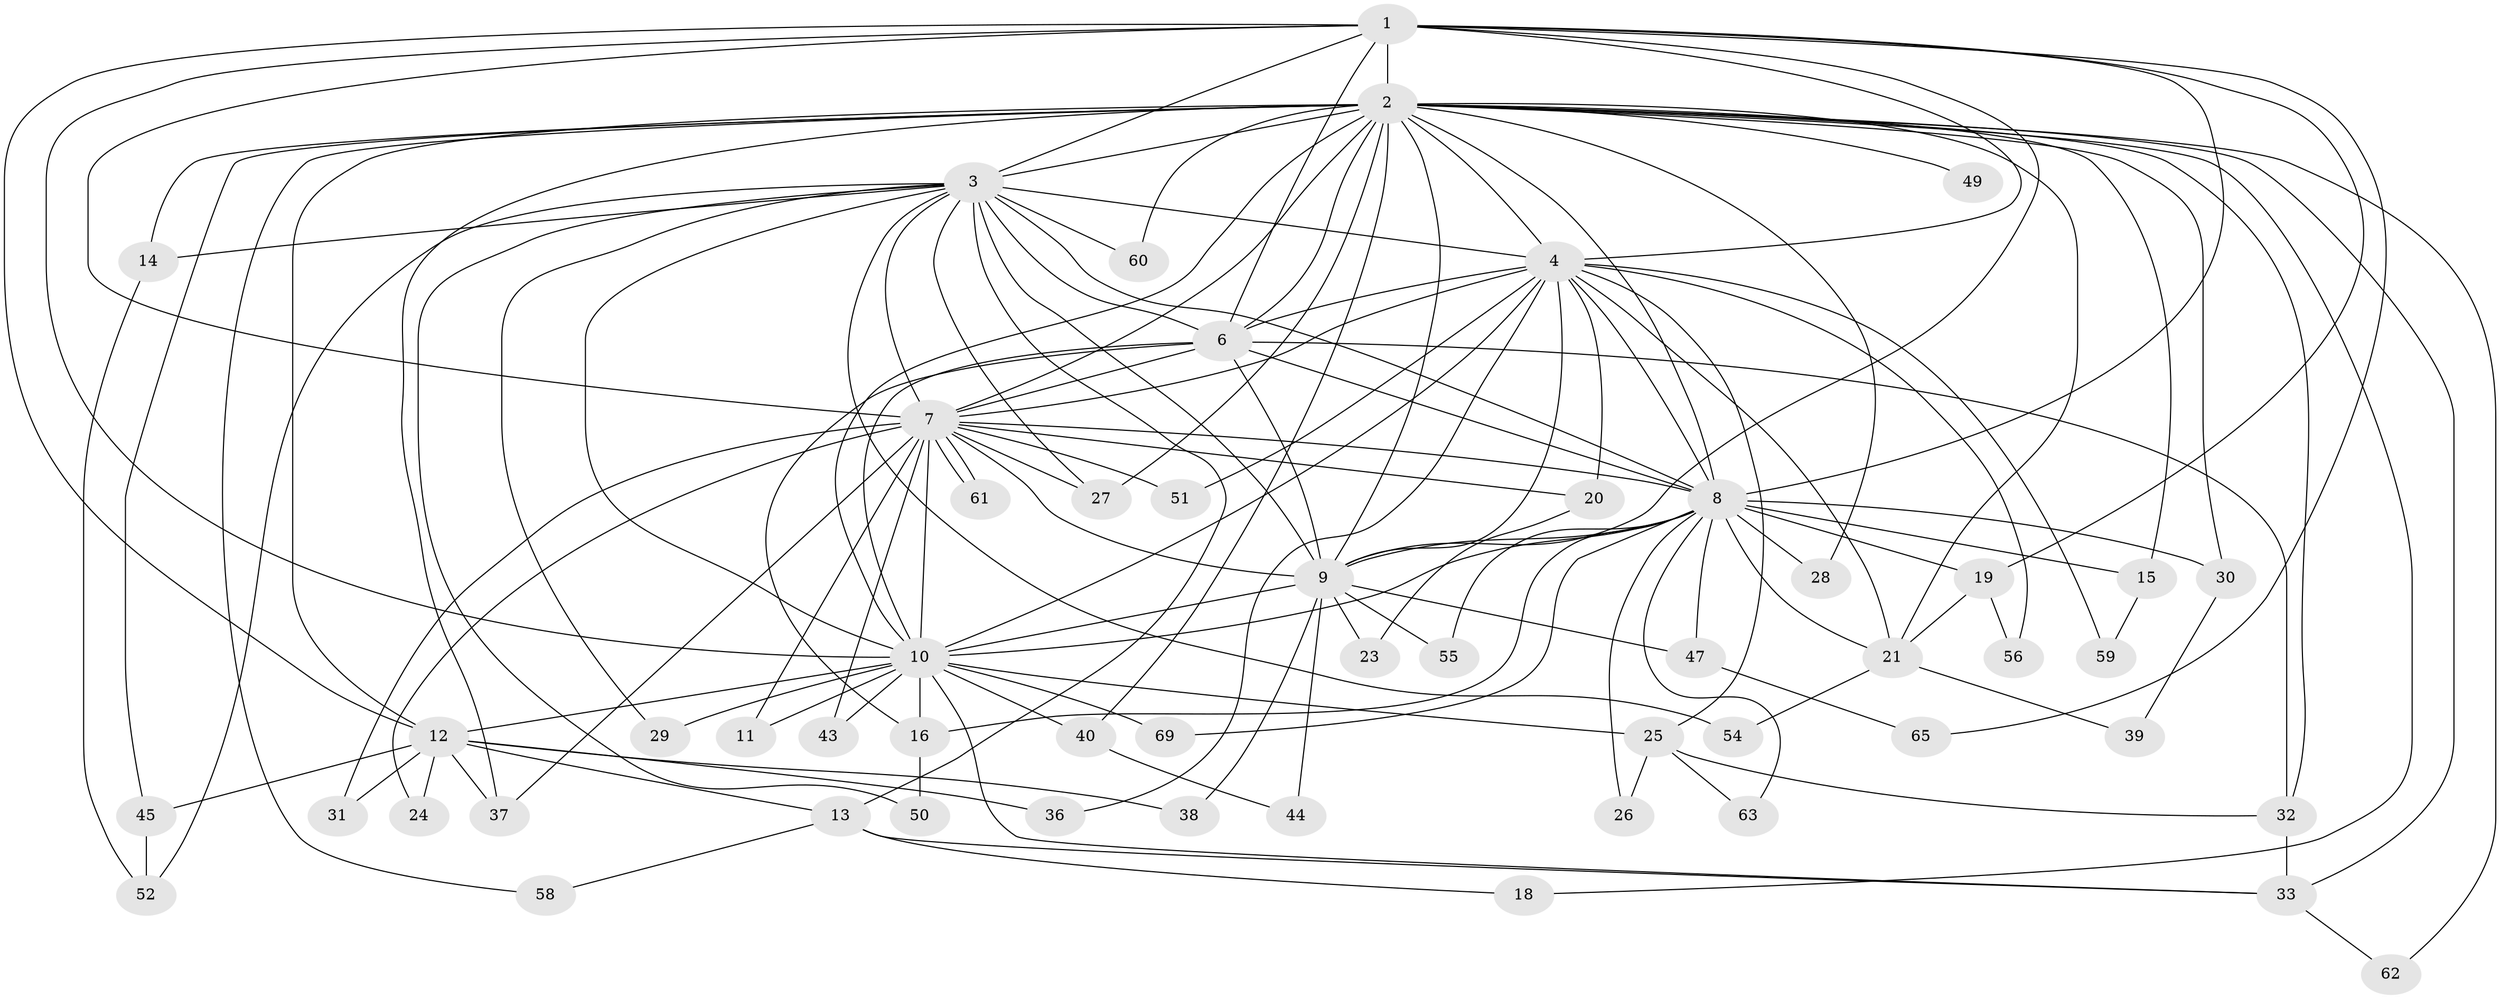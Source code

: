 // Generated by graph-tools (version 1.1) at 2025/51/02/27/25 19:51:47]
// undirected, 54 vertices, 135 edges
graph export_dot {
graph [start="1"]
  node [color=gray90,style=filled];
  1 [super="+70"];
  2 [super="+5"];
  3 [super="+46"];
  4 [super="+34"];
  6;
  7 [super="+17"];
  8 [super="+22"];
  9 [super="+48"];
  10 [super="+68"];
  11;
  12 [super="+42"];
  13 [super="+67"];
  14;
  15;
  16 [super="+64"];
  18;
  19;
  20;
  21 [super="+66"];
  23;
  24;
  25;
  26;
  27;
  28;
  29;
  30;
  31;
  32 [super="+35"];
  33 [super="+53"];
  36;
  37 [super="+41"];
  38;
  39;
  40;
  43;
  44;
  45;
  47;
  49;
  50;
  51;
  52 [super="+57"];
  54;
  55;
  56;
  58;
  59;
  60;
  61;
  62;
  63;
  65;
  69;
  1 -- 2 [weight=2];
  1 -- 3 [weight=2];
  1 -- 4;
  1 -- 6;
  1 -- 7;
  1 -- 8;
  1 -- 9;
  1 -- 10;
  1 -- 12;
  1 -- 19;
  1 -- 65;
  2 -- 3 [weight=2];
  2 -- 4 [weight=2];
  2 -- 6 [weight=2];
  2 -- 7 [weight=2];
  2 -- 8 [weight=2];
  2 -- 9 [weight=2];
  2 -- 10 [weight=2];
  2 -- 14;
  2 -- 30;
  2 -- 32;
  2 -- 33;
  2 -- 58;
  2 -- 62;
  2 -- 15;
  2 -- 18;
  2 -- 27;
  2 -- 28;
  2 -- 40;
  2 -- 45;
  2 -- 49;
  2 -- 60;
  2 -- 12;
  2 -- 21;
  2 -- 37;
  3 -- 4;
  3 -- 6;
  3 -- 7;
  3 -- 8;
  3 -- 9;
  3 -- 10;
  3 -- 13;
  3 -- 14;
  3 -- 29;
  3 -- 54;
  3 -- 60;
  3 -- 27;
  3 -- 50;
  3 -- 52;
  4 -- 6;
  4 -- 7;
  4 -- 8;
  4 -- 9;
  4 -- 10;
  4 -- 20;
  4 -- 25;
  4 -- 36;
  4 -- 51;
  4 -- 56;
  4 -- 59;
  4 -- 21;
  6 -- 7;
  6 -- 8 [weight=2];
  6 -- 9;
  6 -- 10;
  6 -- 16;
  6 -- 32;
  7 -- 8;
  7 -- 9;
  7 -- 10 [weight=2];
  7 -- 11;
  7 -- 27;
  7 -- 31;
  7 -- 37;
  7 -- 51;
  7 -- 61;
  7 -- 61;
  7 -- 20;
  7 -- 24;
  7 -- 43;
  8 -- 9;
  8 -- 10;
  8 -- 15;
  8 -- 16;
  8 -- 19;
  8 -- 21;
  8 -- 26;
  8 -- 28;
  8 -- 30;
  8 -- 47;
  8 -- 55;
  8 -- 63;
  8 -- 69;
  9 -- 10 [weight=2];
  9 -- 23;
  9 -- 38;
  9 -- 44;
  9 -- 47;
  9 -- 55;
  10 -- 11;
  10 -- 12;
  10 -- 25;
  10 -- 29;
  10 -- 40;
  10 -- 43;
  10 -- 69;
  10 -- 16;
  10 -- 33;
  12 -- 13;
  12 -- 24;
  12 -- 31;
  12 -- 36;
  12 -- 37;
  12 -- 38;
  12 -- 45;
  13 -- 18;
  13 -- 58;
  13 -- 33;
  14 -- 52;
  15 -- 59;
  16 -- 50;
  19 -- 21;
  19 -- 56;
  20 -- 23;
  21 -- 39;
  21 -- 54;
  25 -- 26;
  25 -- 63;
  25 -- 32;
  30 -- 39;
  32 -- 33;
  33 -- 62;
  40 -- 44;
  45 -- 52;
  47 -- 65;
}
